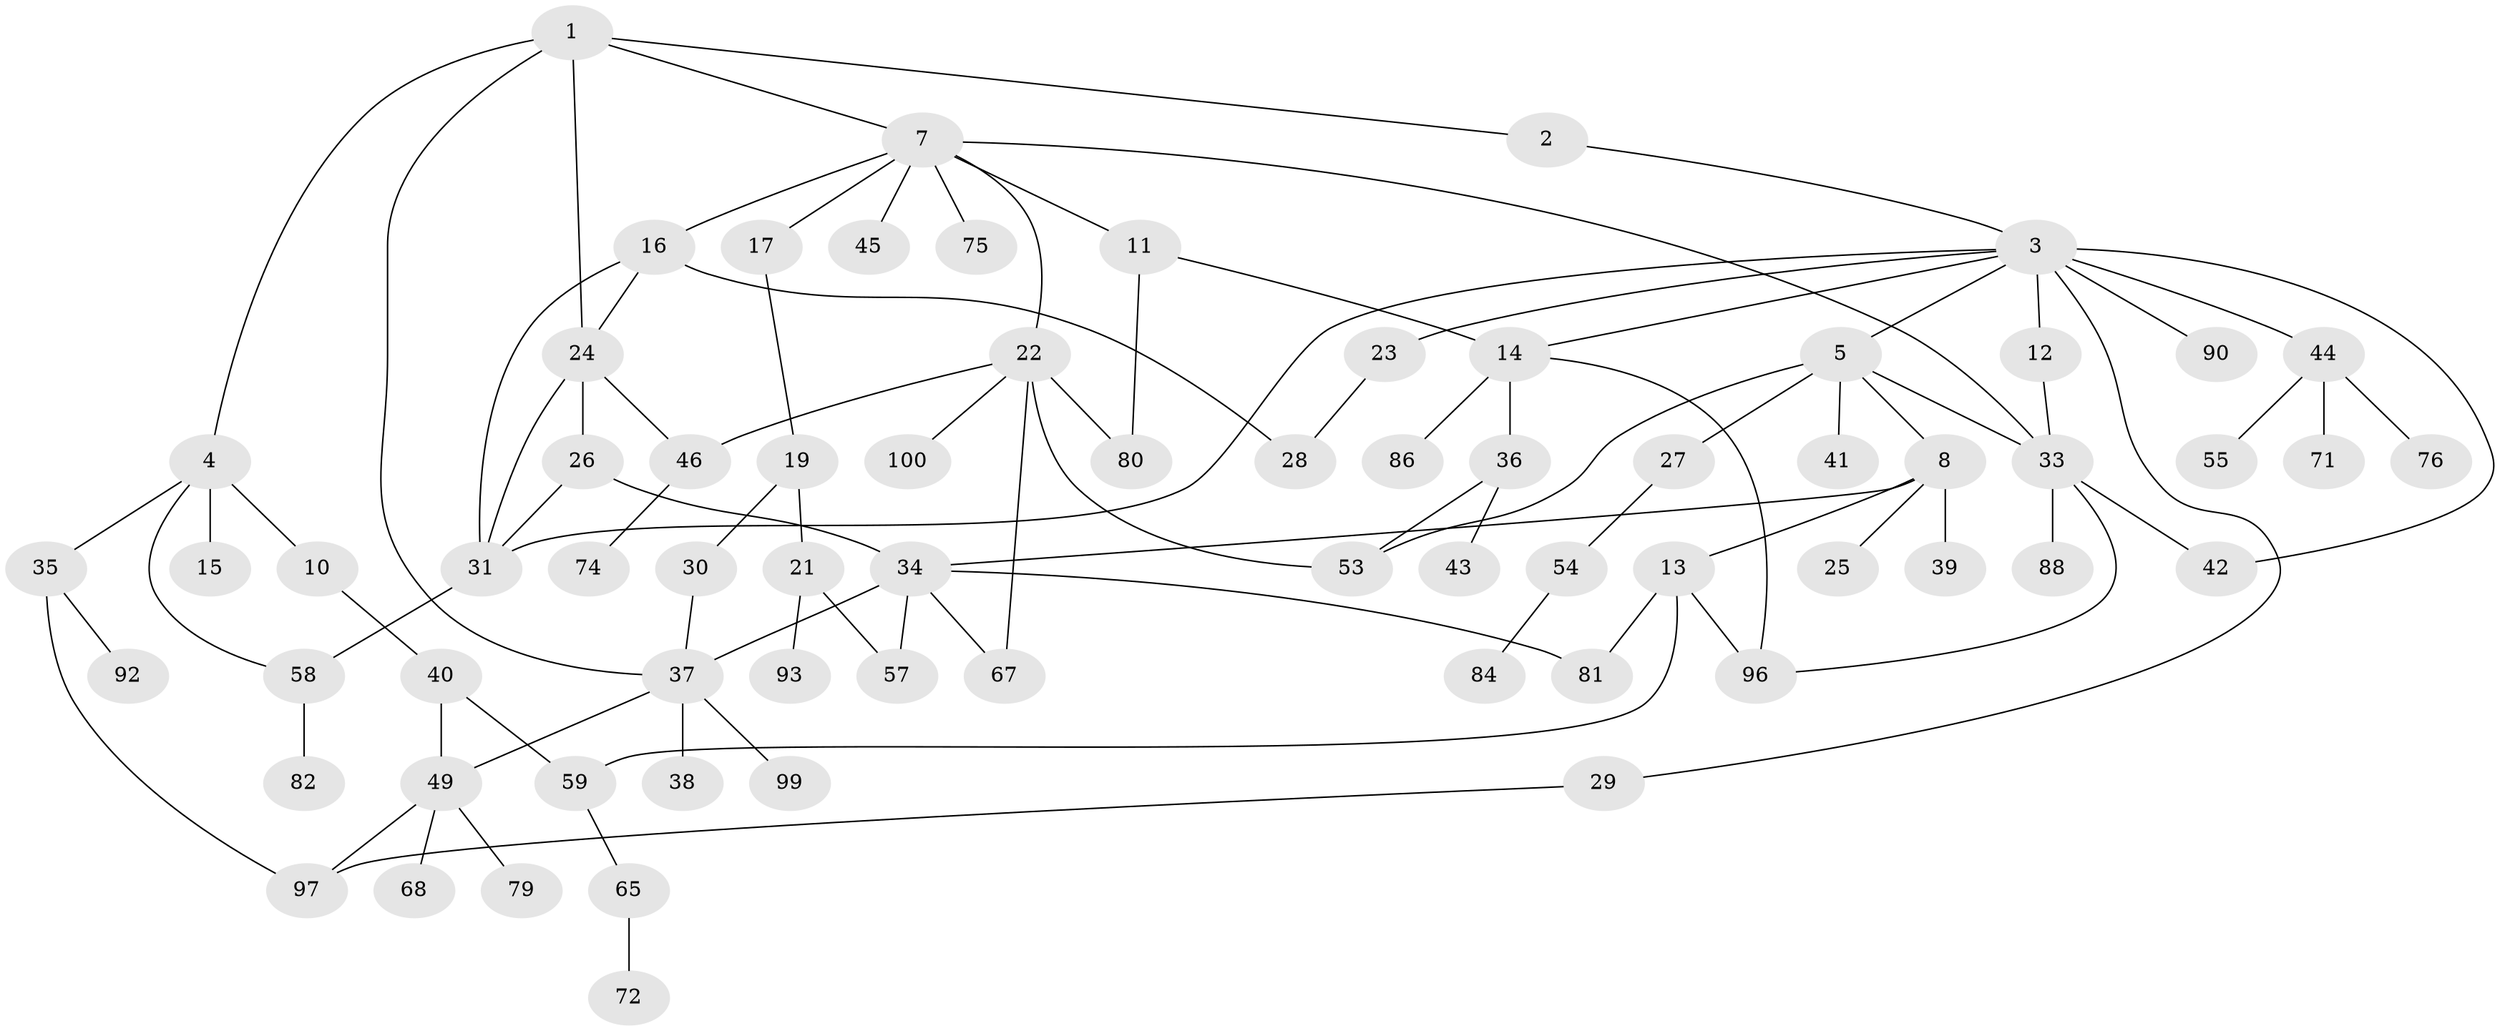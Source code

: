 // original degree distribution, {5: 0.1, 3: 0.21, 7: 0.01, 4: 0.1, 1: 0.33, 9: 0.01, 2: 0.24}
// Generated by graph-tools (version 1.1) at 2025/54/02/21/25 11:54:43]
// undirected, 70 vertices, 95 edges
graph export_dot {
graph [start="1"]
  node [color=gray90,style=filled];
  1 [super="+77"];
  2 [super="+6"];
  3 [super="+18"];
  4 [super="+85"];
  5 [super="+20"];
  7 [super="+61"];
  8 [super="+9"];
  10;
  11 [super="+83"];
  12 [super="+56"];
  13 [super="+87"];
  14 [super="+95"];
  15;
  16 [super="+66"];
  17;
  19;
  21 [super="+98"];
  22 [super="+32"];
  23;
  24 [super="+62"];
  25;
  26;
  27;
  28 [super="+48"];
  29;
  30 [super="+64"];
  31 [super="+52"];
  33 [super="+78"];
  34 [super="+69"];
  35 [super="+73"];
  36 [super="+89"];
  37 [super="+70"];
  38;
  39;
  40 [super="+47"];
  41;
  42;
  43;
  44;
  45;
  46 [super="+51"];
  49 [super="+50"];
  53;
  54 [super="+60"];
  55;
  57;
  58;
  59 [super="+63"];
  65;
  67;
  68;
  71;
  72;
  74;
  75;
  76;
  79;
  80;
  81 [super="+91"];
  82 [super="+94"];
  84;
  86;
  88;
  90;
  92;
  93;
  96;
  97;
  99;
  100;
  1 -- 2;
  1 -- 4;
  1 -- 7;
  1 -- 37;
  1 -- 24;
  2 -- 3;
  3 -- 5;
  3 -- 12;
  3 -- 29;
  3 -- 31;
  3 -- 42;
  3 -- 23;
  3 -- 90;
  3 -- 44;
  3 -- 14;
  4 -- 10;
  4 -- 15;
  4 -- 35;
  4 -- 58;
  5 -- 8;
  5 -- 53;
  5 -- 41;
  5 -- 27;
  5 -- 33;
  7 -- 11;
  7 -- 16;
  7 -- 17;
  7 -- 22;
  7 -- 33;
  7 -- 45;
  7 -- 75;
  8 -- 34;
  8 -- 25;
  8 -- 13;
  8 -- 39;
  10 -- 40;
  11 -- 14;
  11 -- 80;
  12 -- 33;
  13 -- 59;
  13 -- 96;
  13 -- 81;
  14 -- 36;
  14 -- 86;
  14 -- 96;
  16 -- 24;
  16 -- 31;
  16 -- 28;
  17 -- 19;
  19 -- 21;
  19 -- 30;
  21 -- 93;
  21 -- 57;
  22 -- 46;
  22 -- 80;
  22 -- 67;
  22 -- 100;
  22 -- 53;
  23 -- 28;
  24 -- 26;
  24 -- 46;
  24 -- 31;
  26 -- 34;
  26 -- 31;
  27 -- 54;
  29 -- 97;
  30 -- 37;
  31 -- 58;
  33 -- 88;
  33 -- 96;
  33 -- 42;
  34 -- 57;
  34 -- 67;
  34 -- 81;
  34 -- 37;
  35 -- 92;
  35 -- 97;
  36 -- 43;
  36 -- 53;
  37 -- 38;
  37 -- 49;
  37 -- 99;
  40 -- 49;
  40 -- 59;
  44 -- 55;
  44 -- 71;
  44 -- 76;
  46 -- 74;
  49 -- 68;
  49 -- 97;
  49 -- 79;
  54 -- 84;
  58 -- 82;
  59 -- 65;
  65 -- 72;
}
